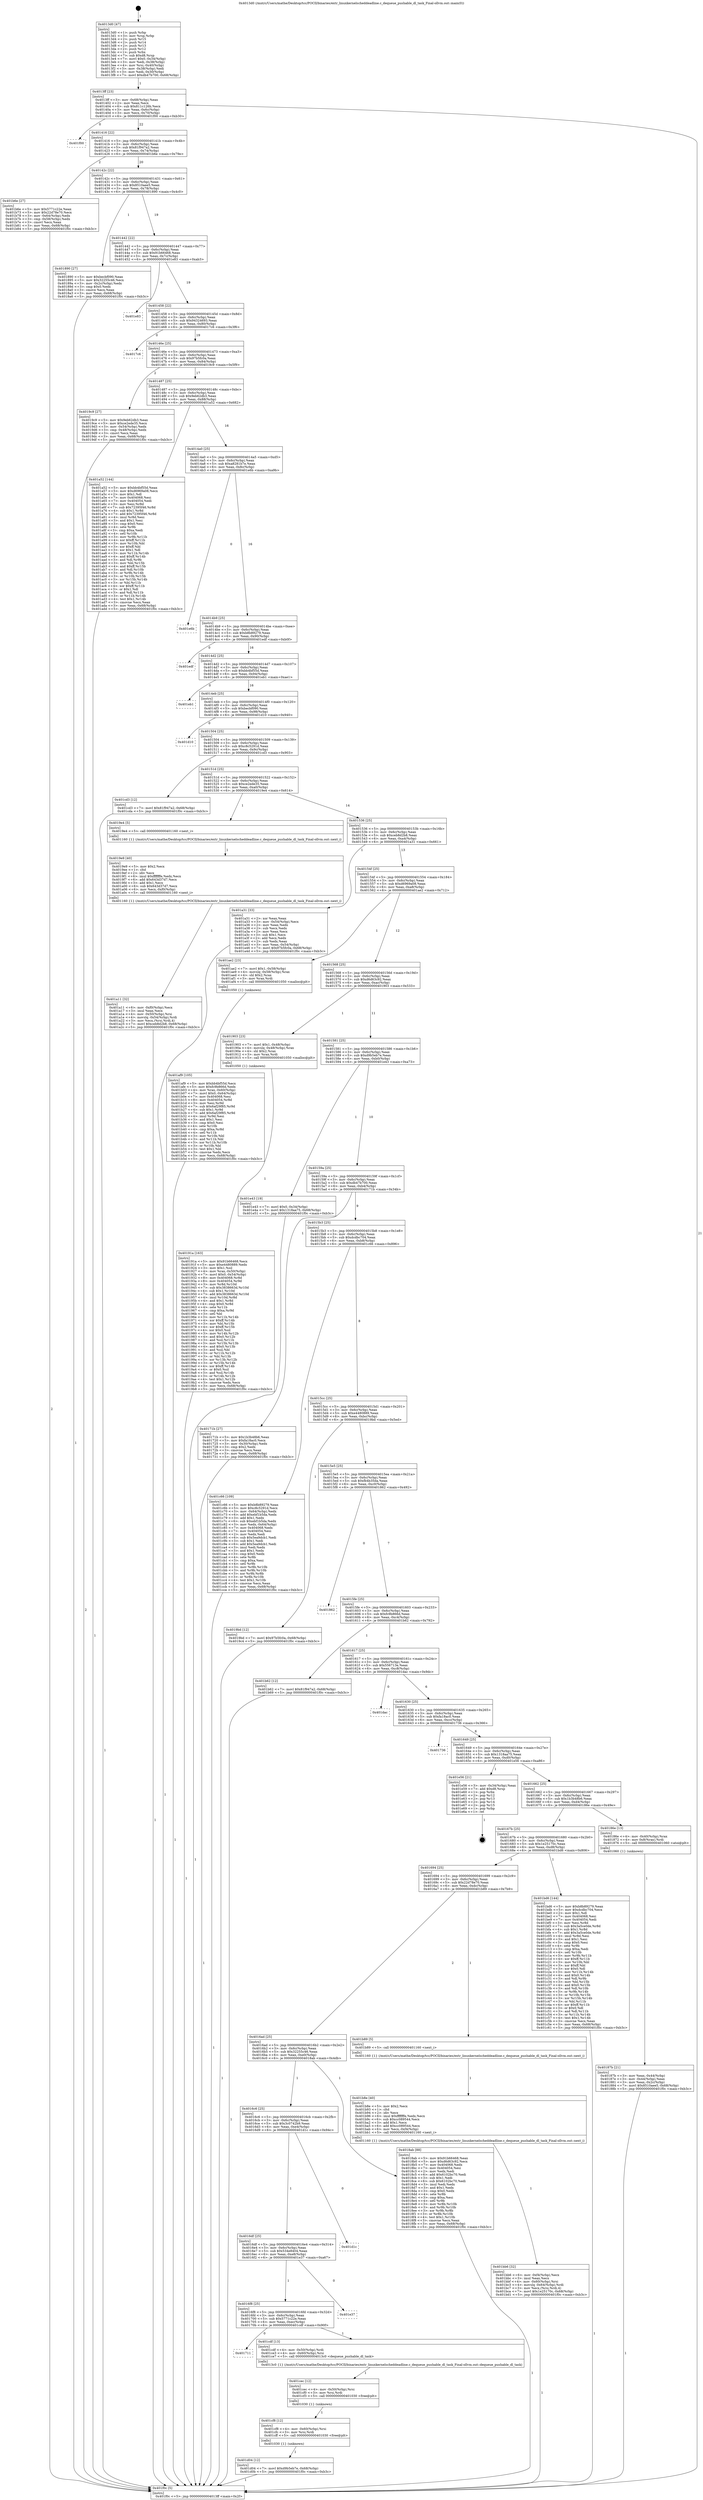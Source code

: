digraph "0x4013d0" {
  label = "0x4013d0 (/mnt/c/Users/mathe/Desktop/tcc/POCII/binaries/extr_linuxkernelscheddeadline.c_dequeue_pushable_dl_task_Final-ollvm.out::main(0))"
  labelloc = "t"
  node[shape=record]

  Entry [label="",width=0.3,height=0.3,shape=circle,fillcolor=black,style=filled]
  "0x4013ff" [label="{
     0x4013ff [23]\l
     | [instrs]\l
     &nbsp;&nbsp;0x4013ff \<+3\>: mov -0x68(%rbp),%eax\l
     &nbsp;&nbsp;0x401402 \<+2\>: mov %eax,%ecx\l
     &nbsp;&nbsp;0x401404 \<+6\>: sub $0x811c126b,%ecx\l
     &nbsp;&nbsp;0x40140a \<+3\>: mov %eax,-0x6c(%rbp)\l
     &nbsp;&nbsp;0x40140d \<+3\>: mov %ecx,-0x70(%rbp)\l
     &nbsp;&nbsp;0x401410 \<+6\>: je 0000000000401f00 \<main+0xb30\>\l
  }"]
  "0x401f00" [label="{
     0x401f00\l
  }", style=dashed]
  "0x401416" [label="{
     0x401416 [22]\l
     | [instrs]\l
     &nbsp;&nbsp;0x401416 \<+5\>: jmp 000000000040141b \<main+0x4b\>\l
     &nbsp;&nbsp;0x40141b \<+3\>: mov -0x6c(%rbp),%eax\l
     &nbsp;&nbsp;0x40141e \<+5\>: sub $0x81f947a2,%eax\l
     &nbsp;&nbsp;0x401423 \<+3\>: mov %eax,-0x74(%rbp)\l
     &nbsp;&nbsp;0x401426 \<+6\>: je 0000000000401b6e \<main+0x79e\>\l
  }"]
  Exit [label="",width=0.3,height=0.3,shape=circle,fillcolor=black,style=filled,peripheries=2]
  "0x401b6e" [label="{
     0x401b6e [27]\l
     | [instrs]\l
     &nbsp;&nbsp;0x401b6e \<+5\>: mov $0x5771c22e,%eax\l
     &nbsp;&nbsp;0x401b73 \<+5\>: mov $0x22d78e70,%ecx\l
     &nbsp;&nbsp;0x401b78 \<+3\>: mov -0x64(%rbp),%edx\l
     &nbsp;&nbsp;0x401b7b \<+3\>: cmp -0x58(%rbp),%edx\l
     &nbsp;&nbsp;0x401b7e \<+3\>: cmovl %ecx,%eax\l
     &nbsp;&nbsp;0x401b81 \<+3\>: mov %eax,-0x68(%rbp)\l
     &nbsp;&nbsp;0x401b84 \<+5\>: jmp 0000000000401f0c \<main+0xb3c\>\l
  }"]
  "0x40142c" [label="{
     0x40142c [22]\l
     | [instrs]\l
     &nbsp;&nbsp;0x40142c \<+5\>: jmp 0000000000401431 \<main+0x61\>\l
     &nbsp;&nbsp;0x401431 \<+3\>: mov -0x6c(%rbp),%eax\l
     &nbsp;&nbsp;0x401434 \<+5\>: sub $0x8510aee5,%eax\l
     &nbsp;&nbsp;0x401439 \<+3\>: mov %eax,-0x78(%rbp)\l
     &nbsp;&nbsp;0x40143c \<+6\>: je 0000000000401890 \<main+0x4c0\>\l
  }"]
  "0x401d04" [label="{
     0x401d04 [12]\l
     | [instrs]\l
     &nbsp;&nbsp;0x401d04 \<+7\>: movl $0xd9b5eb7e,-0x68(%rbp)\l
     &nbsp;&nbsp;0x401d0b \<+5\>: jmp 0000000000401f0c \<main+0xb3c\>\l
  }"]
  "0x401890" [label="{
     0x401890 [27]\l
     | [instrs]\l
     &nbsp;&nbsp;0x401890 \<+5\>: mov $0xbecbf090,%eax\l
     &nbsp;&nbsp;0x401895 \<+5\>: mov $0x32255c46,%ecx\l
     &nbsp;&nbsp;0x40189a \<+3\>: mov -0x2c(%rbp),%edx\l
     &nbsp;&nbsp;0x40189d \<+3\>: cmp $0x0,%edx\l
     &nbsp;&nbsp;0x4018a0 \<+3\>: cmove %ecx,%eax\l
     &nbsp;&nbsp;0x4018a3 \<+3\>: mov %eax,-0x68(%rbp)\l
     &nbsp;&nbsp;0x4018a6 \<+5\>: jmp 0000000000401f0c \<main+0xb3c\>\l
  }"]
  "0x401442" [label="{
     0x401442 [22]\l
     | [instrs]\l
     &nbsp;&nbsp;0x401442 \<+5\>: jmp 0000000000401447 \<main+0x77\>\l
     &nbsp;&nbsp;0x401447 \<+3\>: mov -0x6c(%rbp),%eax\l
     &nbsp;&nbsp;0x40144a \<+5\>: sub $0x91b66468,%eax\l
     &nbsp;&nbsp;0x40144f \<+3\>: mov %eax,-0x7c(%rbp)\l
     &nbsp;&nbsp;0x401452 \<+6\>: je 0000000000401e83 \<main+0xab3\>\l
  }"]
  "0x401cf8" [label="{
     0x401cf8 [12]\l
     | [instrs]\l
     &nbsp;&nbsp;0x401cf8 \<+4\>: mov -0x60(%rbp),%rsi\l
     &nbsp;&nbsp;0x401cfc \<+3\>: mov %rsi,%rdi\l
     &nbsp;&nbsp;0x401cff \<+5\>: call 0000000000401030 \<free@plt\>\l
     | [calls]\l
     &nbsp;&nbsp;0x401030 \{1\} (unknown)\l
  }"]
  "0x401e83" [label="{
     0x401e83\l
  }", style=dashed]
  "0x401458" [label="{
     0x401458 [22]\l
     | [instrs]\l
     &nbsp;&nbsp;0x401458 \<+5\>: jmp 000000000040145d \<main+0x8d\>\l
     &nbsp;&nbsp;0x40145d \<+3\>: mov -0x6c(%rbp),%eax\l
     &nbsp;&nbsp;0x401460 \<+5\>: sub $0x94324693,%eax\l
     &nbsp;&nbsp;0x401465 \<+3\>: mov %eax,-0x80(%rbp)\l
     &nbsp;&nbsp;0x401468 \<+6\>: je 00000000004017c6 \<main+0x3f6\>\l
  }"]
  "0x401cec" [label="{
     0x401cec [12]\l
     | [instrs]\l
     &nbsp;&nbsp;0x401cec \<+4\>: mov -0x50(%rbp),%rsi\l
     &nbsp;&nbsp;0x401cf0 \<+3\>: mov %rsi,%rdi\l
     &nbsp;&nbsp;0x401cf3 \<+5\>: call 0000000000401030 \<free@plt\>\l
     | [calls]\l
     &nbsp;&nbsp;0x401030 \{1\} (unknown)\l
  }"]
  "0x4017c6" [label="{
     0x4017c6\l
  }", style=dashed]
  "0x40146e" [label="{
     0x40146e [25]\l
     | [instrs]\l
     &nbsp;&nbsp;0x40146e \<+5\>: jmp 0000000000401473 \<main+0xa3\>\l
     &nbsp;&nbsp;0x401473 \<+3\>: mov -0x6c(%rbp),%eax\l
     &nbsp;&nbsp;0x401476 \<+5\>: sub $0x97b5fc0a,%eax\l
     &nbsp;&nbsp;0x40147b \<+6\>: mov %eax,-0x84(%rbp)\l
     &nbsp;&nbsp;0x401481 \<+6\>: je 00000000004019c9 \<main+0x5f9\>\l
  }"]
  "0x401711" [label="{
     0x401711\l
  }", style=dashed]
  "0x4019c9" [label="{
     0x4019c9 [27]\l
     | [instrs]\l
     &nbsp;&nbsp;0x4019c9 \<+5\>: mov $0x9eb62db3,%eax\l
     &nbsp;&nbsp;0x4019ce \<+5\>: mov $0xce2ede35,%ecx\l
     &nbsp;&nbsp;0x4019d3 \<+3\>: mov -0x54(%rbp),%edx\l
     &nbsp;&nbsp;0x4019d6 \<+3\>: cmp -0x48(%rbp),%edx\l
     &nbsp;&nbsp;0x4019d9 \<+3\>: cmovl %ecx,%eax\l
     &nbsp;&nbsp;0x4019dc \<+3\>: mov %eax,-0x68(%rbp)\l
     &nbsp;&nbsp;0x4019df \<+5\>: jmp 0000000000401f0c \<main+0xb3c\>\l
  }"]
  "0x401487" [label="{
     0x401487 [25]\l
     | [instrs]\l
     &nbsp;&nbsp;0x401487 \<+5\>: jmp 000000000040148c \<main+0xbc\>\l
     &nbsp;&nbsp;0x40148c \<+3\>: mov -0x6c(%rbp),%eax\l
     &nbsp;&nbsp;0x40148f \<+5\>: sub $0x9eb62db3,%eax\l
     &nbsp;&nbsp;0x401494 \<+6\>: mov %eax,-0x88(%rbp)\l
     &nbsp;&nbsp;0x40149a \<+6\>: je 0000000000401a52 \<main+0x682\>\l
  }"]
  "0x401cdf" [label="{
     0x401cdf [13]\l
     | [instrs]\l
     &nbsp;&nbsp;0x401cdf \<+4\>: mov -0x50(%rbp),%rdi\l
     &nbsp;&nbsp;0x401ce3 \<+4\>: mov -0x60(%rbp),%rsi\l
     &nbsp;&nbsp;0x401ce7 \<+5\>: call 00000000004013c0 \<dequeue_pushable_dl_task\>\l
     | [calls]\l
     &nbsp;&nbsp;0x4013c0 \{1\} (/mnt/c/Users/mathe/Desktop/tcc/POCII/binaries/extr_linuxkernelscheddeadline.c_dequeue_pushable_dl_task_Final-ollvm.out::dequeue_pushable_dl_task)\l
  }"]
  "0x401a52" [label="{
     0x401a52 [144]\l
     | [instrs]\l
     &nbsp;&nbsp;0x401a52 \<+5\>: mov $0xbb4bf55d,%eax\l
     &nbsp;&nbsp;0x401a57 \<+5\>: mov $0xd6969a08,%ecx\l
     &nbsp;&nbsp;0x401a5c \<+2\>: mov $0x1,%dl\l
     &nbsp;&nbsp;0x401a5e \<+7\>: mov 0x404068,%esi\l
     &nbsp;&nbsp;0x401a65 \<+7\>: mov 0x404054,%edi\l
     &nbsp;&nbsp;0x401a6c \<+3\>: mov %esi,%r8d\l
     &nbsp;&nbsp;0x401a6f \<+7\>: sub $0x72395f46,%r8d\l
     &nbsp;&nbsp;0x401a76 \<+4\>: sub $0x1,%r8d\l
     &nbsp;&nbsp;0x401a7a \<+7\>: add $0x72395f46,%r8d\l
     &nbsp;&nbsp;0x401a81 \<+4\>: imul %r8d,%esi\l
     &nbsp;&nbsp;0x401a85 \<+3\>: and $0x1,%esi\l
     &nbsp;&nbsp;0x401a88 \<+3\>: cmp $0x0,%esi\l
     &nbsp;&nbsp;0x401a8b \<+4\>: sete %r9b\l
     &nbsp;&nbsp;0x401a8f \<+3\>: cmp $0xa,%edi\l
     &nbsp;&nbsp;0x401a92 \<+4\>: setl %r10b\l
     &nbsp;&nbsp;0x401a96 \<+3\>: mov %r9b,%r11b\l
     &nbsp;&nbsp;0x401a99 \<+4\>: xor $0xff,%r11b\l
     &nbsp;&nbsp;0x401a9d \<+3\>: mov %r10b,%bl\l
     &nbsp;&nbsp;0x401aa0 \<+3\>: xor $0xff,%bl\l
     &nbsp;&nbsp;0x401aa3 \<+3\>: xor $0x1,%dl\l
     &nbsp;&nbsp;0x401aa6 \<+3\>: mov %r11b,%r14b\l
     &nbsp;&nbsp;0x401aa9 \<+4\>: and $0xff,%r14b\l
     &nbsp;&nbsp;0x401aad \<+3\>: and %dl,%r9b\l
     &nbsp;&nbsp;0x401ab0 \<+3\>: mov %bl,%r15b\l
     &nbsp;&nbsp;0x401ab3 \<+4\>: and $0xff,%r15b\l
     &nbsp;&nbsp;0x401ab7 \<+3\>: and %dl,%r10b\l
     &nbsp;&nbsp;0x401aba \<+3\>: or %r9b,%r14b\l
     &nbsp;&nbsp;0x401abd \<+3\>: or %r10b,%r15b\l
     &nbsp;&nbsp;0x401ac0 \<+3\>: xor %r15b,%r14b\l
     &nbsp;&nbsp;0x401ac3 \<+3\>: or %bl,%r11b\l
     &nbsp;&nbsp;0x401ac6 \<+4\>: xor $0xff,%r11b\l
     &nbsp;&nbsp;0x401aca \<+3\>: or $0x1,%dl\l
     &nbsp;&nbsp;0x401acd \<+3\>: and %dl,%r11b\l
     &nbsp;&nbsp;0x401ad0 \<+3\>: or %r11b,%r14b\l
     &nbsp;&nbsp;0x401ad3 \<+4\>: test $0x1,%r14b\l
     &nbsp;&nbsp;0x401ad7 \<+3\>: cmovne %ecx,%eax\l
     &nbsp;&nbsp;0x401ada \<+3\>: mov %eax,-0x68(%rbp)\l
     &nbsp;&nbsp;0x401add \<+5\>: jmp 0000000000401f0c \<main+0xb3c\>\l
  }"]
  "0x4014a0" [label="{
     0x4014a0 [25]\l
     | [instrs]\l
     &nbsp;&nbsp;0x4014a0 \<+5\>: jmp 00000000004014a5 \<main+0xd5\>\l
     &nbsp;&nbsp;0x4014a5 \<+3\>: mov -0x6c(%rbp),%eax\l
     &nbsp;&nbsp;0x4014a8 \<+5\>: sub $0xa8281b7e,%eax\l
     &nbsp;&nbsp;0x4014ad \<+6\>: mov %eax,-0x8c(%rbp)\l
     &nbsp;&nbsp;0x4014b3 \<+6\>: je 0000000000401e6b \<main+0xa9b\>\l
  }"]
  "0x4016f8" [label="{
     0x4016f8 [25]\l
     | [instrs]\l
     &nbsp;&nbsp;0x4016f8 \<+5\>: jmp 00000000004016fd \<main+0x32d\>\l
     &nbsp;&nbsp;0x4016fd \<+3\>: mov -0x6c(%rbp),%eax\l
     &nbsp;&nbsp;0x401700 \<+5\>: sub $0x5771c22e,%eax\l
     &nbsp;&nbsp;0x401705 \<+6\>: mov %eax,-0xec(%rbp)\l
     &nbsp;&nbsp;0x40170b \<+6\>: je 0000000000401cdf \<main+0x90f\>\l
  }"]
  "0x401e6b" [label="{
     0x401e6b\l
  }", style=dashed]
  "0x4014b9" [label="{
     0x4014b9 [25]\l
     | [instrs]\l
     &nbsp;&nbsp;0x4014b9 \<+5\>: jmp 00000000004014be \<main+0xee\>\l
     &nbsp;&nbsp;0x4014be \<+3\>: mov -0x6c(%rbp),%eax\l
     &nbsp;&nbsp;0x4014c1 \<+5\>: sub $0xb8b89279,%eax\l
     &nbsp;&nbsp;0x4014c6 \<+6\>: mov %eax,-0x90(%rbp)\l
     &nbsp;&nbsp;0x4014cc \<+6\>: je 0000000000401edf \<main+0xb0f\>\l
  }"]
  "0x401e37" [label="{
     0x401e37\l
  }", style=dashed]
  "0x401edf" [label="{
     0x401edf\l
  }", style=dashed]
  "0x4014d2" [label="{
     0x4014d2 [25]\l
     | [instrs]\l
     &nbsp;&nbsp;0x4014d2 \<+5\>: jmp 00000000004014d7 \<main+0x107\>\l
     &nbsp;&nbsp;0x4014d7 \<+3\>: mov -0x6c(%rbp),%eax\l
     &nbsp;&nbsp;0x4014da \<+5\>: sub $0xbb4bf55d,%eax\l
     &nbsp;&nbsp;0x4014df \<+6\>: mov %eax,-0x94(%rbp)\l
     &nbsp;&nbsp;0x4014e5 \<+6\>: je 0000000000401eb1 \<main+0xae1\>\l
  }"]
  "0x4016df" [label="{
     0x4016df [25]\l
     | [instrs]\l
     &nbsp;&nbsp;0x4016df \<+5\>: jmp 00000000004016e4 \<main+0x314\>\l
     &nbsp;&nbsp;0x4016e4 \<+3\>: mov -0x6c(%rbp),%eax\l
     &nbsp;&nbsp;0x4016e7 \<+5\>: sub $0x534e8404,%eax\l
     &nbsp;&nbsp;0x4016ec \<+6\>: mov %eax,-0xe8(%rbp)\l
     &nbsp;&nbsp;0x4016f2 \<+6\>: je 0000000000401e37 \<main+0xa67\>\l
  }"]
  "0x401eb1" [label="{
     0x401eb1\l
  }", style=dashed]
  "0x4014eb" [label="{
     0x4014eb [25]\l
     | [instrs]\l
     &nbsp;&nbsp;0x4014eb \<+5\>: jmp 00000000004014f0 \<main+0x120\>\l
     &nbsp;&nbsp;0x4014f0 \<+3\>: mov -0x6c(%rbp),%eax\l
     &nbsp;&nbsp;0x4014f3 \<+5\>: sub $0xbecbf090,%eax\l
     &nbsp;&nbsp;0x4014f8 \<+6\>: mov %eax,-0x98(%rbp)\l
     &nbsp;&nbsp;0x4014fe \<+6\>: je 0000000000401d10 \<main+0x940\>\l
  }"]
  "0x401d1c" [label="{
     0x401d1c\l
  }", style=dashed]
  "0x401d10" [label="{
     0x401d10\l
  }", style=dashed]
  "0x401504" [label="{
     0x401504 [25]\l
     | [instrs]\l
     &nbsp;&nbsp;0x401504 \<+5\>: jmp 0000000000401509 \<main+0x139\>\l
     &nbsp;&nbsp;0x401509 \<+3\>: mov -0x6c(%rbp),%eax\l
     &nbsp;&nbsp;0x40150c \<+5\>: sub $0xc8c5291d,%eax\l
     &nbsp;&nbsp;0x401511 \<+6\>: mov %eax,-0x9c(%rbp)\l
     &nbsp;&nbsp;0x401517 \<+6\>: je 0000000000401cd3 \<main+0x903\>\l
  }"]
  "0x401bb6" [label="{
     0x401bb6 [32]\l
     | [instrs]\l
     &nbsp;&nbsp;0x401bb6 \<+6\>: mov -0xf4(%rbp),%ecx\l
     &nbsp;&nbsp;0x401bbc \<+3\>: imul %eax,%ecx\l
     &nbsp;&nbsp;0x401bbf \<+4\>: mov -0x60(%rbp),%rsi\l
     &nbsp;&nbsp;0x401bc3 \<+4\>: movslq -0x64(%rbp),%rdi\l
     &nbsp;&nbsp;0x401bc7 \<+3\>: mov %ecx,(%rsi,%rdi,4)\l
     &nbsp;&nbsp;0x401bca \<+7\>: movl $0x1e25170c,-0x68(%rbp)\l
     &nbsp;&nbsp;0x401bd1 \<+5\>: jmp 0000000000401f0c \<main+0xb3c\>\l
  }"]
  "0x401cd3" [label="{
     0x401cd3 [12]\l
     | [instrs]\l
     &nbsp;&nbsp;0x401cd3 \<+7\>: movl $0x81f947a2,-0x68(%rbp)\l
     &nbsp;&nbsp;0x401cda \<+5\>: jmp 0000000000401f0c \<main+0xb3c\>\l
  }"]
  "0x40151d" [label="{
     0x40151d [25]\l
     | [instrs]\l
     &nbsp;&nbsp;0x40151d \<+5\>: jmp 0000000000401522 \<main+0x152\>\l
     &nbsp;&nbsp;0x401522 \<+3\>: mov -0x6c(%rbp),%eax\l
     &nbsp;&nbsp;0x401525 \<+5\>: sub $0xce2ede35,%eax\l
     &nbsp;&nbsp;0x40152a \<+6\>: mov %eax,-0xa0(%rbp)\l
     &nbsp;&nbsp;0x401530 \<+6\>: je 00000000004019e4 \<main+0x614\>\l
  }"]
  "0x401b8e" [label="{
     0x401b8e [40]\l
     | [instrs]\l
     &nbsp;&nbsp;0x401b8e \<+5\>: mov $0x2,%ecx\l
     &nbsp;&nbsp;0x401b93 \<+1\>: cltd\l
     &nbsp;&nbsp;0x401b94 \<+2\>: idiv %ecx\l
     &nbsp;&nbsp;0x401b96 \<+6\>: imul $0xfffffffe,%edx,%ecx\l
     &nbsp;&nbsp;0x401b9c \<+6\>: sub $0xcc089544,%ecx\l
     &nbsp;&nbsp;0x401ba2 \<+3\>: add $0x1,%ecx\l
     &nbsp;&nbsp;0x401ba5 \<+6\>: add $0xcc089544,%ecx\l
     &nbsp;&nbsp;0x401bab \<+6\>: mov %ecx,-0xf4(%rbp)\l
     &nbsp;&nbsp;0x401bb1 \<+5\>: call 0000000000401160 \<next_i\>\l
     | [calls]\l
     &nbsp;&nbsp;0x401160 \{1\} (/mnt/c/Users/mathe/Desktop/tcc/POCII/binaries/extr_linuxkernelscheddeadline.c_dequeue_pushable_dl_task_Final-ollvm.out::next_i)\l
  }"]
  "0x4019e4" [label="{
     0x4019e4 [5]\l
     | [instrs]\l
     &nbsp;&nbsp;0x4019e4 \<+5\>: call 0000000000401160 \<next_i\>\l
     | [calls]\l
     &nbsp;&nbsp;0x401160 \{1\} (/mnt/c/Users/mathe/Desktop/tcc/POCII/binaries/extr_linuxkernelscheddeadline.c_dequeue_pushable_dl_task_Final-ollvm.out::next_i)\l
  }"]
  "0x401536" [label="{
     0x401536 [25]\l
     | [instrs]\l
     &nbsp;&nbsp;0x401536 \<+5\>: jmp 000000000040153b \<main+0x16b\>\l
     &nbsp;&nbsp;0x40153b \<+3\>: mov -0x6c(%rbp),%eax\l
     &nbsp;&nbsp;0x40153e \<+5\>: sub $0xceb8d2b8,%eax\l
     &nbsp;&nbsp;0x401543 \<+6\>: mov %eax,-0xa4(%rbp)\l
     &nbsp;&nbsp;0x401549 \<+6\>: je 0000000000401a31 \<main+0x661\>\l
  }"]
  "0x401af9" [label="{
     0x401af9 [105]\l
     | [instrs]\l
     &nbsp;&nbsp;0x401af9 \<+5\>: mov $0xbb4bf55d,%ecx\l
     &nbsp;&nbsp;0x401afe \<+5\>: mov $0xfc9b866d,%edx\l
     &nbsp;&nbsp;0x401b03 \<+4\>: mov %rax,-0x60(%rbp)\l
     &nbsp;&nbsp;0x401b07 \<+7\>: movl $0x0,-0x64(%rbp)\l
     &nbsp;&nbsp;0x401b0e \<+7\>: mov 0x404068,%esi\l
     &nbsp;&nbsp;0x401b15 \<+8\>: mov 0x404054,%r8d\l
     &nbsp;&nbsp;0x401b1d \<+3\>: mov %esi,%r9d\l
     &nbsp;&nbsp;0x401b20 \<+7\>: sub $0x6af29f85,%r9d\l
     &nbsp;&nbsp;0x401b27 \<+4\>: sub $0x1,%r9d\l
     &nbsp;&nbsp;0x401b2b \<+7\>: add $0x6af29f85,%r9d\l
     &nbsp;&nbsp;0x401b32 \<+4\>: imul %r9d,%esi\l
     &nbsp;&nbsp;0x401b36 \<+3\>: and $0x1,%esi\l
     &nbsp;&nbsp;0x401b39 \<+3\>: cmp $0x0,%esi\l
     &nbsp;&nbsp;0x401b3c \<+4\>: sete %r10b\l
     &nbsp;&nbsp;0x401b40 \<+4\>: cmp $0xa,%r8d\l
     &nbsp;&nbsp;0x401b44 \<+4\>: setl %r11b\l
     &nbsp;&nbsp;0x401b48 \<+3\>: mov %r10b,%bl\l
     &nbsp;&nbsp;0x401b4b \<+3\>: and %r11b,%bl\l
     &nbsp;&nbsp;0x401b4e \<+3\>: xor %r11b,%r10b\l
     &nbsp;&nbsp;0x401b51 \<+3\>: or %r10b,%bl\l
     &nbsp;&nbsp;0x401b54 \<+3\>: test $0x1,%bl\l
     &nbsp;&nbsp;0x401b57 \<+3\>: cmovne %edx,%ecx\l
     &nbsp;&nbsp;0x401b5a \<+3\>: mov %ecx,-0x68(%rbp)\l
     &nbsp;&nbsp;0x401b5d \<+5\>: jmp 0000000000401f0c \<main+0xb3c\>\l
  }"]
  "0x401a31" [label="{
     0x401a31 [33]\l
     | [instrs]\l
     &nbsp;&nbsp;0x401a31 \<+2\>: xor %eax,%eax\l
     &nbsp;&nbsp;0x401a33 \<+3\>: mov -0x54(%rbp),%ecx\l
     &nbsp;&nbsp;0x401a36 \<+2\>: mov %eax,%edx\l
     &nbsp;&nbsp;0x401a38 \<+2\>: sub %ecx,%edx\l
     &nbsp;&nbsp;0x401a3a \<+2\>: mov %eax,%ecx\l
     &nbsp;&nbsp;0x401a3c \<+3\>: sub $0x1,%ecx\l
     &nbsp;&nbsp;0x401a3f \<+2\>: add %ecx,%edx\l
     &nbsp;&nbsp;0x401a41 \<+2\>: sub %edx,%eax\l
     &nbsp;&nbsp;0x401a43 \<+3\>: mov %eax,-0x54(%rbp)\l
     &nbsp;&nbsp;0x401a46 \<+7\>: movl $0x97b5fc0a,-0x68(%rbp)\l
     &nbsp;&nbsp;0x401a4d \<+5\>: jmp 0000000000401f0c \<main+0xb3c\>\l
  }"]
  "0x40154f" [label="{
     0x40154f [25]\l
     | [instrs]\l
     &nbsp;&nbsp;0x40154f \<+5\>: jmp 0000000000401554 \<main+0x184\>\l
     &nbsp;&nbsp;0x401554 \<+3\>: mov -0x6c(%rbp),%eax\l
     &nbsp;&nbsp;0x401557 \<+5\>: sub $0xd6969a08,%eax\l
     &nbsp;&nbsp;0x40155c \<+6\>: mov %eax,-0xa8(%rbp)\l
     &nbsp;&nbsp;0x401562 \<+6\>: je 0000000000401ae2 \<main+0x712\>\l
  }"]
  "0x401a11" [label="{
     0x401a11 [32]\l
     | [instrs]\l
     &nbsp;&nbsp;0x401a11 \<+6\>: mov -0xf0(%rbp),%ecx\l
     &nbsp;&nbsp;0x401a17 \<+3\>: imul %eax,%ecx\l
     &nbsp;&nbsp;0x401a1a \<+4\>: mov -0x50(%rbp),%rsi\l
     &nbsp;&nbsp;0x401a1e \<+4\>: movslq -0x54(%rbp),%rdi\l
     &nbsp;&nbsp;0x401a22 \<+3\>: mov %ecx,(%rsi,%rdi,4)\l
     &nbsp;&nbsp;0x401a25 \<+7\>: movl $0xceb8d2b8,-0x68(%rbp)\l
     &nbsp;&nbsp;0x401a2c \<+5\>: jmp 0000000000401f0c \<main+0xb3c\>\l
  }"]
  "0x401ae2" [label="{
     0x401ae2 [23]\l
     | [instrs]\l
     &nbsp;&nbsp;0x401ae2 \<+7\>: movl $0x1,-0x58(%rbp)\l
     &nbsp;&nbsp;0x401ae9 \<+4\>: movslq -0x58(%rbp),%rax\l
     &nbsp;&nbsp;0x401aed \<+4\>: shl $0x2,%rax\l
     &nbsp;&nbsp;0x401af1 \<+3\>: mov %rax,%rdi\l
     &nbsp;&nbsp;0x401af4 \<+5\>: call 0000000000401050 \<malloc@plt\>\l
     | [calls]\l
     &nbsp;&nbsp;0x401050 \{1\} (unknown)\l
  }"]
  "0x401568" [label="{
     0x401568 [25]\l
     | [instrs]\l
     &nbsp;&nbsp;0x401568 \<+5\>: jmp 000000000040156d \<main+0x19d\>\l
     &nbsp;&nbsp;0x40156d \<+3\>: mov -0x6c(%rbp),%eax\l
     &nbsp;&nbsp;0x401570 \<+5\>: sub $0xd6d63c92,%eax\l
     &nbsp;&nbsp;0x401575 \<+6\>: mov %eax,-0xac(%rbp)\l
     &nbsp;&nbsp;0x40157b \<+6\>: je 0000000000401903 \<main+0x533\>\l
  }"]
  "0x4019e9" [label="{
     0x4019e9 [40]\l
     | [instrs]\l
     &nbsp;&nbsp;0x4019e9 \<+5\>: mov $0x2,%ecx\l
     &nbsp;&nbsp;0x4019ee \<+1\>: cltd\l
     &nbsp;&nbsp;0x4019ef \<+2\>: idiv %ecx\l
     &nbsp;&nbsp;0x4019f1 \<+6\>: imul $0xfffffffe,%edx,%ecx\l
     &nbsp;&nbsp;0x4019f7 \<+6\>: add $0x643d37d7,%ecx\l
     &nbsp;&nbsp;0x4019fd \<+3\>: add $0x1,%ecx\l
     &nbsp;&nbsp;0x401a00 \<+6\>: sub $0x643d37d7,%ecx\l
     &nbsp;&nbsp;0x401a06 \<+6\>: mov %ecx,-0xf0(%rbp)\l
     &nbsp;&nbsp;0x401a0c \<+5\>: call 0000000000401160 \<next_i\>\l
     | [calls]\l
     &nbsp;&nbsp;0x401160 \{1\} (/mnt/c/Users/mathe/Desktop/tcc/POCII/binaries/extr_linuxkernelscheddeadline.c_dequeue_pushable_dl_task_Final-ollvm.out::next_i)\l
  }"]
  "0x401903" [label="{
     0x401903 [23]\l
     | [instrs]\l
     &nbsp;&nbsp;0x401903 \<+7\>: movl $0x1,-0x48(%rbp)\l
     &nbsp;&nbsp;0x40190a \<+4\>: movslq -0x48(%rbp),%rax\l
     &nbsp;&nbsp;0x40190e \<+4\>: shl $0x2,%rax\l
     &nbsp;&nbsp;0x401912 \<+3\>: mov %rax,%rdi\l
     &nbsp;&nbsp;0x401915 \<+5\>: call 0000000000401050 \<malloc@plt\>\l
     | [calls]\l
     &nbsp;&nbsp;0x401050 \{1\} (unknown)\l
  }"]
  "0x401581" [label="{
     0x401581 [25]\l
     | [instrs]\l
     &nbsp;&nbsp;0x401581 \<+5\>: jmp 0000000000401586 \<main+0x1b6\>\l
     &nbsp;&nbsp;0x401586 \<+3\>: mov -0x6c(%rbp),%eax\l
     &nbsp;&nbsp;0x401589 \<+5\>: sub $0xd9b5eb7e,%eax\l
     &nbsp;&nbsp;0x40158e \<+6\>: mov %eax,-0xb0(%rbp)\l
     &nbsp;&nbsp;0x401594 \<+6\>: je 0000000000401e43 \<main+0xa73\>\l
  }"]
  "0x40191a" [label="{
     0x40191a [163]\l
     | [instrs]\l
     &nbsp;&nbsp;0x40191a \<+5\>: mov $0x91b66468,%ecx\l
     &nbsp;&nbsp;0x40191f \<+5\>: mov $0xe4480889,%edx\l
     &nbsp;&nbsp;0x401924 \<+3\>: mov $0x1,%sil\l
     &nbsp;&nbsp;0x401927 \<+4\>: mov %rax,-0x50(%rbp)\l
     &nbsp;&nbsp;0x40192b \<+7\>: movl $0x0,-0x54(%rbp)\l
     &nbsp;&nbsp;0x401932 \<+8\>: mov 0x404068,%r8d\l
     &nbsp;&nbsp;0x40193a \<+8\>: mov 0x404054,%r9d\l
     &nbsp;&nbsp;0x401942 \<+3\>: mov %r8d,%r10d\l
     &nbsp;&nbsp;0x401945 \<+7\>: sub $0x3838663d,%r10d\l
     &nbsp;&nbsp;0x40194c \<+4\>: sub $0x1,%r10d\l
     &nbsp;&nbsp;0x401950 \<+7\>: add $0x3838663d,%r10d\l
     &nbsp;&nbsp;0x401957 \<+4\>: imul %r10d,%r8d\l
     &nbsp;&nbsp;0x40195b \<+4\>: and $0x1,%r8d\l
     &nbsp;&nbsp;0x40195f \<+4\>: cmp $0x0,%r8d\l
     &nbsp;&nbsp;0x401963 \<+4\>: sete %r11b\l
     &nbsp;&nbsp;0x401967 \<+4\>: cmp $0xa,%r9d\l
     &nbsp;&nbsp;0x40196b \<+3\>: setl %bl\l
     &nbsp;&nbsp;0x40196e \<+3\>: mov %r11b,%r14b\l
     &nbsp;&nbsp;0x401971 \<+4\>: xor $0xff,%r14b\l
     &nbsp;&nbsp;0x401975 \<+3\>: mov %bl,%r15b\l
     &nbsp;&nbsp;0x401978 \<+4\>: xor $0xff,%r15b\l
     &nbsp;&nbsp;0x40197c \<+4\>: xor $0x0,%sil\l
     &nbsp;&nbsp;0x401980 \<+3\>: mov %r14b,%r12b\l
     &nbsp;&nbsp;0x401983 \<+4\>: and $0x0,%r12b\l
     &nbsp;&nbsp;0x401987 \<+3\>: and %sil,%r11b\l
     &nbsp;&nbsp;0x40198a \<+3\>: mov %r15b,%r13b\l
     &nbsp;&nbsp;0x40198d \<+4\>: and $0x0,%r13b\l
     &nbsp;&nbsp;0x401991 \<+3\>: and %sil,%bl\l
     &nbsp;&nbsp;0x401994 \<+3\>: or %r11b,%r12b\l
     &nbsp;&nbsp;0x401997 \<+3\>: or %bl,%r13b\l
     &nbsp;&nbsp;0x40199a \<+3\>: xor %r13b,%r12b\l
     &nbsp;&nbsp;0x40199d \<+3\>: or %r15b,%r14b\l
     &nbsp;&nbsp;0x4019a0 \<+4\>: xor $0xff,%r14b\l
     &nbsp;&nbsp;0x4019a4 \<+4\>: or $0x0,%sil\l
     &nbsp;&nbsp;0x4019a8 \<+3\>: and %sil,%r14b\l
     &nbsp;&nbsp;0x4019ab \<+3\>: or %r14b,%r12b\l
     &nbsp;&nbsp;0x4019ae \<+4\>: test $0x1,%r12b\l
     &nbsp;&nbsp;0x4019b2 \<+3\>: cmovne %edx,%ecx\l
     &nbsp;&nbsp;0x4019b5 \<+3\>: mov %ecx,-0x68(%rbp)\l
     &nbsp;&nbsp;0x4019b8 \<+5\>: jmp 0000000000401f0c \<main+0xb3c\>\l
  }"]
  "0x401e43" [label="{
     0x401e43 [19]\l
     | [instrs]\l
     &nbsp;&nbsp;0x401e43 \<+7\>: movl $0x0,-0x34(%rbp)\l
     &nbsp;&nbsp;0x401e4a \<+7\>: movl $0x1318aa75,-0x68(%rbp)\l
     &nbsp;&nbsp;0x401e51 \<+5\>: jmp 0000000000401f0c \<main+0xb3c\>\l
  }"]
  "0x40159a" [label="{
     0x40159a [25]\l
     | [instrs]\l
     &nbsp;&nbsp;0x40159a \<+5\>: jmp 000000000040159f \<main+0x1cf\>\l
     &nbsp;&nbsp;0x40159f \<+3\>: mov -0x6c(%rbp),%eax\l
     &nbsp;&nbsp;0x4015a2 \<+5\>: sub $0xdb47b700,%eax\l
     &nbsp;&nbsp;0x4015a7 \<+6\>: mov %eax,-0xb4(%rbp)\l
     &nbsp;&nbsp;0x4015ad \<+6\>: je 000000000040171b \<main+0x34b\>\l
  }"]
  "0x4016c6" [label="{
     0x4016c6 [25]\l
     | [instrs]\l
     &nbsp;&nbsp;0x4016c6 \<+5\>: jmp 00000000004016cb \<main+0x2fb\>\l
     &nbsp;&nbsp;0x4016cb \<+3\>: mov -0x6c(%rbp),%eax\l
     &nbsp;&nbsp;0x4016ce \<+5\>: sub $0x3c0742b9,%eax\l
     &nbsp;&nbsp;0x4016d3 \<+6\>: mov %eax,-0xe4(%rbp)\l
     &nbsp;&nbsp;0x4016d9 \<+6\>: je 0000000000401d1c \<main+0x94c\>\l
  }"]
  "0x40171b" [label="{
     0x40171b [27]\l
     | [instrs]\l
     &nbsp;&nbsp;0x40171b \<+5\>: mov $0x1b3b48b6,%eax\l
     &nbsp;&nbsp;0x401720 \<+5\>: mov $0xfa18ac0,%ecx\l
     &nbsp;&nbsp;0x401725 \<+3\>: mov -0x30(%rbp),%edx\l
     &nbsp;&nbsp;0x401728 \<+3\>: cmp $0x2,%edx\l
     &nbsp;&nbsp;0x40172b \<+3\>: cmovne %ecx,%eax\l
     &nbsp;&nbsp;0x40172e \<+3\>: mov %eax,-0x68(%rbp)\l
     &nbsp;&nbsp;0x401731 \<+5\>: jmp 0000000000401f0c \<main+0xb3c\>\l
  }"]
  "0x4015b3" [label="{
     0x4015b3 [25]\l
     | [instrs]\l
     &nbsp;&nbsp;0x4015b3 \<+5\>: jmp 00000000004015b8 \<main+0x1e8\>\l
     &nbsp;&nbsp;0x4015b8 \<+3\>: mov -0x6c(%rbp),%eax\l
     &nbsp;&nbsp;0x4015bb \<+5\>: sub $0xdcdbc704,%eax\l
     &nbsp;&nbsp;0x4015c0 \<+6\>: mov %eax,-0xb8(%rbp)\l
     &nbsp;&nbsp;0x4015c6 \<+6\>: je 0000000000401c66 \<main+0x896\>\l
  }"]
  "0x401f0c" [label="{
     0x401f0c [5]\l
     | [instrs]\l
     &nbsp;&nbsp;0x401f0c \<+5\>: jmp 00000000004013ff \<main+0x2f\>\l
  }"]
  "0x4013d0" [label="{
     0x4013d0 [47]\l
     | [instrs]\l
     &nbsp;&nbsp;0x4013d0 \<+1\>: push %rbp\l
     &nbsp;&nbsp;0x4013d1 \<+3\>: mov %rsp,%rbp\l
     &nbsp;&nbsp;0x4013d4 \<+2\>: push %r15\l
     &nbsp;&nbsp;0x4013d6 \<+2\>: push %r14\l
     &nbsp;&nbsp;0x4013d8 \<+2\>: push %r13\l
     &nbsp;&nbsp;0x4013da \<+2\>: push %r12\l
     &nbsp;&nbsp;0x4013dc \<+1\>: push %rbx\l
     &nbsp;&nbsp;0x4013dd \<+7\>: sub $0xd8,%rsp\l
     &nbsp;&nbsp;0x4013e4 \<+7\>: movl $0x0,-0x34(%rbp)\l
     &nbsp;&nbsp;0x4013eb \<+3\>: mov %edi,-0x38(%rbp)\l
     &nbsp;&nbsp;0x4013ee \<+4\>: mov %rsi,-0x40(%rbp)\l
     &nbsp;&nbsp;0x4013f2 \<+3\>: mov -0x38(%rbp),%edi\l
     &nbsp;&nbsp;0x4013f5 \<+3\>: mov %edi,-0x30(%rbp)\l
     &nbsp;&nbsp;0x4013f8 \<+7\>: movl $0xdb47b700,-0x68(%rbp)\l
  }"]
  "0x4018ab" [label="{
     0x4018ab [88]\l
     | [instrs]\l
     &nbsp;&nbsp;0x4018ab \<+5\>: mov $0x91b66468,%eax\l
     &nbsp;&nbsp;0x4018b0 \<+5\>: mov $0xd6d63c92,%ecx\l
     &nbsp;&nbsp;0x4018b5 \<+7\>: mov 0x404068,%edx\l
     &nbsp;&nbsp;0x4018bc \<+7\>: mov 0x404054,%esi\l
     &nbsp;&nbsp;0x4018c3 \<+2\>: mov %edx,%edi\l
     &nbsp;&nbsp;0x4018c5 \<+6\>: add $0x6102bc70,%edi\l
     &nbsp;&nbsp;0x4018cb \<+3\>: sub $0x1,%edi\l
     &nbsp;&nbsp;0x4018ce \<+6\>: sub $0x6102bc70,%edi\l
     &nbsp;&nbsp;0x4018d4 \<+3\>: imul %edi,%edx\l
     &nbsp;&nbsp;0x4018d7 \<+3\>: and $0x1,%edx\l
     &nbsp;&nbsp;0x4018da \<+3\>: cmp $0x0,%edx\l
     &nbsp;&nbsp;0x4018dd \<+4\>: sete %r8b\l
     &nbsp;&nbsp;0x4018e1 \<+3\>: cmp $0xa,%esi\l
     &nbsp;&nbsp;0x4018e4 \<+4\>: setl %r9b\l
     &nbsp;&nbsp;0x4018e8 \<+3\>: mov %r8b,%r10b\l
     &nbsp;&nbsp;0x4018eb \<+3\>: and %r9b,%r10b\l
     &nbsp;&nbsp;0x4018ee \<+3\>: xor %r9b,%r8b\l
     &nbsp;&nbsp;0x4018f1 \<+3\>: or %r8b,%r10b\l
     &nbsp;&nbsp;0x4018f4 \<+4\>: test $0x1,%r10b\l
     &nbsp;&nbsp;0x4018f8 \<+3\>: cmovne %ecx,%eax\l
     &nbsp;&nbsp;0x4018fb \<+3\>: mov %eax,-0x68(%rbp)\l
     &nbsp;&nbsp;0x4018fe \<+5\>: jmp 0000000000401f0c \<main+0xb3c\>\l
  }"]
  "0x401c66" [label="{
     0x401c66 [109]\l
     | [instrs]\l
     &nbsp;&nbsp;0x401c66 \<+5\>: mov $0xb8b89279,%eax\l
     &nbsp;&nbsp;0x401c6b \<+5\>: mov $0xc8c5291d,%ecx\l
     &nbsp;&nbsp;0x401c70 \<+3\>: mov -0x64(%rbp),%edx\l
     &nbsp;&nbsp;0x401c73 \<+6\>: add $0xebf1b5da,%edx\l
     &nbsp;&nbsp;0x401c79 \<+3\>: add $0x1,%edx\l
     &nbsp;&nbsp;0x401c7c \<+6\>: sub $0xebf1b5da,%edx\l
     &nbsp;&nbsp;0x401c82 \<+3\>: mov %edx,-0x64(%rbp)\l
     &nbsp;&nbsp;0x401c85 \<+7\>: mov 0x404068,%edx\l
     &nbsp;&nbsp;0x401c8c \<+7\>: mov 0x404054,%esi\l
     &nbsp;&nbsp;0x401c93 \<+2\>: mov %edx,%edi\l
     &nbsp;&nbsp;0x401c95 \<+6\>: sub $0x5ea9dcb1,%edi\l
     &nbsp;&nbsp;0x401c9b \<+3\>: sub $0x1,%edi\l
     &nbsp;&nbsp;0x401c9e \<+6\>: add $0x5ea9dcb1,%edi\l
     &nbsp;&nbsp;0x401ca4 \<+3\>: imul %edi,%edx\l
     &nbsp;&nbsp;0x401ca7 \<+3\>: and $0x1,%edx\l
     &nbsp;&nbsp;0x401caa \<+3\>: cmp $0x0,%edx\l
     &nbsp;&nbsp;0x401cad \<+4\>: sete %r8b\l
     &nbsp;&nbsp;0x401cb1 \<+3\>: cmp $0xa,%esi\l
     &nbsp;&nbsp;0x401cb4 \<+4\>: setl %r9b\l
     &nbsp;&nbsp;0x401cb8 \<+3\>: mov %r8b,%r10b\l
     &nbsp;&nbsp;0x401cbb \<+3\>: and %r9b,%r10b\l
     &nbsp;&nbsp;0x401cbe \<+3\>: xor %r9b,%r8b\l
     &nbsp;&nbsp;0x401cc1 \<+3\>: or %r8b,%r10b\l
     &nbsp;&nbsp;0x401cc4 \<+4\>: test $0x1,%r10b\l
     &nbsp;&nbsp;0x401cc8 \<+3\>: cmovne %ecx,%eax\l
     &nbsp;&nbsp;0x401ccb \<+3\>: mov %eax,-0x68(%rbp)\l
     &nbsp;&nbsp;0x401cce \<+5\>: jmp 0000000000401f0c \<main+0xb3c\>\l
  }"]
  "0x4015cc" [label="{
     0x4015cc [25]\l
     | [instrs]\l
     &nbsp;&nbsp;0x4015cc \<+5\>: jmp 00000000004015d1 \<main+0x201\>\l
     &nbsp;&nbsp;0x4015d1 \<+3\>: mov -0x6c(%rbp),%eax\l
     &nbsp;&nbsp;0x4015d4 \<+5\>: sub $0xe4480889,%eax\l
     &nbsp;&nbsp;0x4015d9 \<+6\>: mov %eax,-0xbc(%rbp)\l
     &nbsp;&nbsp;0x4015df \<+6\>: je 00000000004019bd \<main+0x5ed\>\l
  }"]
  "0x4016ad" [label="{
     0x4016ad [25]\l
     | [instrs]\l
     &nbsp;&nbsp;0x4016ad \<+5\>: jmp 00000000004016b2 \<main+0x2e2\>\l
     &nbsp;&nbsp;0x4016b2 \<+3\>: mov -0x6c(%rbp),%eax\l
     &nbsp;&nbsp;0x4016b5 \<+5\>: sub $0x32255c46,%eax\l
     &nbsp;&nbsp;0x4016ba \<+6\>: mov %eax,-0xe0(%rbp)\l
     &nbsp;&nbsp;0x4016c0 \<+6\>: je 00000000004018ab \<main+0x4db\>\l
  }"]
  "0x4019bd" [label="{
     0x4019bd [12]\l
     | [instrs]\l
     &nbsp;&nbsp;0x4019bd \<+7\>: movl $0x97b5fc0a,-0x68(%rbp)\l
     &nbsp;&nbsp;0x4019c4 \<+5\>: jmp 0000000000401f0c \<main+0xb3c\>\l
  }"]
  "0x4015e5" [label="{
     0x4015e5 [25]\l
     | [instrs]\l
     &nbsp;&nbsp;0x4015e5 \<+5\>: jmp 00000000004015ea \<main+0x21a\>\l
     &nbsp;&nbsp;0x4015ea \<+3\>: mov -0x6c(%rbp),%eax\l
     &nbsp;&nbsp;0x4015ed \<+5\>: sub $0xfb4b35da,%eax\l
     &nbsp;&nbsp;0x4015f2 \<+6\>: mov %eax,-0xc0(%rbp)\l
     &nbsp;&nbsp;0x4015f8 \<+6\>: je 0000000000401862 \<main+0x492\>\l
  }"]
  "0x401b89" [label="{
     0x401b89 [5]\l
     | [instrs]\l
     &nbsp;&nbsp;0x401b89 \<+5\>: call 0000000000401160 \<next_i\>\l
     | [calls]\l
     &nbsp;&nbsp;0x401160 \{1\} (/mnt/c/Users/mathe/Desktop/tcc/POCII/binaries/extr_linuxkernelscheddeadline.c_dequeue_pushable_dl_task_Final-ollvm.out::next_i)\l
  }"]
  "0x401862" [label="{
     0x401862\l
  }", style=dashed]
  "0x4015fe" [label="{
     0x4015fe [25]\l
     | [instrs]\l
     &nbsp;&nbsp;0x4015fe \<+5\>: jmp 0000000000401603 \<main+0x233\>\l
     &nbsp;&nbsp;0x401603 \<+3\>: mov -0x6c(%rbp),%eax\l
     &nbsp;&nbsp;0x401606 \<+5\>: sub $0xfc9b866d,%eax\l
     &nbsp;&nbsp;0x40160b \<+6\>: mov %eax,-0xc4(%rbp)\l
     &nbsp;&nbsp;0x401611 \<+6\>: je 0000000000401b62 \<main+0x792\>\l
  }"]
  "0x401694" [label="{
     0x401694 [25]\l
     | [instrs]\l
     &nbsp;&nbsp;0x401694 \<+5\>: jmp 0000000000401699 \<main+0x2c9\>\l
     &nbsp;&nbsp;0x401699 \<+3\>: mov -0x6c(%rbp),%eax\l
     &nbsp;&nbsp;0x40169c \<+5\>: sub $0x22d78e70,%eax\l
     &nbsp;&nbsp;0x4016a1 \<+6\>: mov %eax,-0xdc(%rbp)\l
     &nbsp;&nbsp;0x4016a7 \<+6\>: je 0000000000401b89 \<main+0x7b9\>\l
  }"]
  "0x401b62" [label="{
     0x401b62 [12]\l
     | [instrs]\l
     &nbsp;&nbsp;0x401b62 \<+7\>: movl $0x81f947a2,-0x68(%rbp)\l
     &nbsp;&nbsp;0x401b69 \<+5\>: jmp 0000000000401f0c \<main+0xb3c\>\l
  }"]
  "0x401617" [label="{
     0x401617 [25]\l
     | [instrs]\l
     &nbsp;&nbsp;0x401617 \<+5\>: jmp 000000000040161c \<main+0x24c\>\l
     &nbsp;&nbsp;0x40161c \<+3\>: mov -0x6c(%rbp),%eax\l
     &nbsp;&nbsp;0x40161f \<+5\>: sub $0x556713e,%eax\l
     &nbsp;&nbsp;0x401624 \<+6\>: mov %eax,-0xc8(%rbp)\l
     &nbsp;&nbsp;0x40162a \<+6\>: je 0000000000401dac \<main+0x9dc\>\l
  }"]
  "0x401bd6" [label="{
     0x401bd6 [144]\l
     | [instrs]\l
     &nbsp;&nbsp;0x401bd6 \<+5\>: mov $0xb8b89279,%eax\l
     &nbsp;&nbsp;0x401bdb \<+5\>: mov $0xdcdbc704,%ecx\l
     &nbsp;&nbsp;0x401be0 \<+2\>: mov $0x1,%dl\l
     &nbsp;&nbsp;0x401be2 \<+7\>: mov 0x404068,%esi\l
     &nbsp;&nbsp;0x401be9 \<+7\>: mov 0x404054,%edi\l
     &nbsp;&nbsp;0x401bf0 \<+3\>: mov %esi,%r8d\l
     &nbsp;&nbsp;0x401bf3 \<+7\>: sub $0x3a5ce0de,%r8d\l
     &nbsp;&nbsp;0x401bfa \<+4\>: sub $0x1,%r8d\l
     &nbsp;&nbsp;0x401bfe \<+7\>: add $0x3a5ce0de,%r8d\l
     &nbsp;&nbsp;0x401c05 \<+4\>: imul %r8d,%esi\l
     &nbsp;&nbsp;0x401c09 \<+3\>: and $0x1,%esi\l
     &nbsp;&nbsp;0x401c0c \<+3\>: cmp $0x0,%esi\l
     &nbsp;&nbsp;0x401c0f \<+4\>: sete %r9b\l
     &nbsp;&nbsp;0x401c13 \<+3\>: cmp $0xa,%edi\l
     &nbsp;&nbsp;0x401c16 \<+4\>: setl %r10b\l
     &nbsp;&nbsp;0x401c1a \<+3\>: mov %r9b,%r11b\l
     &nbsp;&nbsp;0x401c1d \<+4\>: xor $0xff,%r11b\l
     &nbsp;&nbsp;0x401c21 \<+3\>: mov %r10b,%bl\l
     &nbsp;&nbsp;0x401c24 \<+3\>: xor $0xff,%bl\l
     &nbsp;&nbsp;0x401c27 \<+3\>: xor $0x0,%dl\l
     &nbsp;&nbsp;0x401c2a \<+3\>: mov %r11b,%r14b\l
     &nbsp;&nbsp;0x401c2d \<+4\>: and $0x0,%r14b\l
     &nbsp;&nbsp;0x401c31 \<+3\>: and %dl,%r9b\l
     &nbsp;&nbsp;0x401c34 \<+3\>: mov %bl,%r15b\l
     &nbsp;&nbsp;0x401c37 \<+4\>: and $0x0,%r15b\l
     &nbsp;&nbsp;0x401c3b \<+3\>: and %dl,%r10b\l
     &nbsp;&nbsp;0x401c3e \<+3\>: or %r9b,%r14b\l
     &nbsp;&nbsp;0x401c41 \<+3\>: or %r10b,%r15b\l
     &nbsp;&nbsp;0x401c44 \<+3\>: xor %r15b,%r14b\l
     &nbsp;&nbsp;0x401c47 \<+3\>: or %bl,%r11b\l
     &nbsp;&nbsp;0x401c4a \<+4\>: xor $0xff,%r11b\l
     &nbsp;&nbsp;0x401c4e \<+3\>: or $0x0,%dl\l
     &nbsp;&nbsp;0x401c51 \<+3\>: and %dl,%r11b\l
     &nbsp;&nbsp;0x401c54 \<+3\>: or %r11b,%r14b\l
     &nbsp;&nbsp;0x401c57 \<+4\>: test $0x1,%r14b\l
     &nbsp;&nbsp;0x401c5b \<+3\>: cmovne %ecx,%eax\l
     &nbsp;&nbsp;0x401c5e \<+3\>: mov %eax,-0x68(%rbp)\l
     &nbsp;&nbsp;0x401c61 \<+5\>: jmp 0000000000401f0c \<main+0xb3c\>\l
  }"]
  "0x401dac" [label="{
     0x401dac\l
  }", style=dashed]
  "0x401630" [label="{
     0x401630 [25]\l
     | [instrs]\l
     &nbsp;&nbsp;0x401630 \<+5\>: jmp 0000000000401635 \<main+0x265\>\l
     &nbsp;&nbsp;0x401635 \<+3\>: mov -0x6c(%rbp),%eax\l
     &nbsp;&nbsp;0x401638 \<+5\>: sub $0xfa18ac0,%eax\l
     &nbsp;&nbsp;0x40163d \<+6\>: mov %eax,-0xcc(%rbp)\l
     &nbsp;&nbsp;0x401643 \<+6\>: je 0000000000401736 \<main+0x366\>\l
  }"]
  "0x40187b" [label="{
     0x40187b [21]\l
     | [instrs]\l
     &nbsp;&nbsp;0x40187b \<+3\>: mov %eax,-0x44(%rbp)\l
     &nbsp;&nbsp;0x40187e \<+3\>: mov -0x44(%rbp),%eax\l
     &nbsp;&nbsp;0x401881 \<+3\>: mov %eax,-0x2c(%rbp)\l
     &nbsp;&nbsp;0x401884 \<+7\>: movl $0x8510aee5,-0x68(%rbp)\l
     &nbsp;&nbsp;0x40188b \<+5\>: jmp 0000000000401f0c \<main+0xb3c\>\l
  }"]
  "0x401736" [label="{
     0x401736\l
  }", style=dashed]
  "0x401649" [label="{
     0x401649 [25]\l
     | [instrs]\l
     &nbsp;&nbsp;0x401649 \<+5\>: jmp 000000000040164e \<main+0x27e\>\l
     &nbsp;&nbsp;0x40164e \<+3\>: mov -0x6c(%rbp),%eax\l
     &nbsp;&nbsp;0x401651 \<+5\>: sub $0x1318aa75,%eax\l
     &nbsp;&nbsp;0x401656 \<+6\>: mov %eax,-0xd0(%rbp)\l
     &nbsp;&nbsp;0x40165c \<+6\>: je 0000000000401e56 \<main+0xa86\>\l
  }"]
  "0x40167b" [label="{
     0x40167b [25]\l
     | [instrs]\l
     &nbsp;&nbsp;0x40167b \<+5\>: jmp 0000000000401680 \<main+0x2b0\>\l
     &nbsp;&nbsp;0x401680 \<+3\>: mov -0x6c(%rbp),%eax\l
     &nbsp;&nbsp;0x401683 \<+5\>: sub $0x1e25170c,%eax\l
     &nbsp;&nbsp;0x401688 \<+6\>: mov %eax,-0xd8(%rbp)\l
     &nbsp;&nbsp;0x40168e \<+6\>: je 0000000000401bd6 \<main+0x806\>\l
  }"]
  "0x401e56" [label="{
     0x401e56 [21]\l
     | [instrs]\l
     &nbsp;&nbsp;0x401e56 \<+3\>: mov -0x34(%rbp),%eax\l
     &nbsp;&nbsp;0x401e59 \<+7\>: add $0xd8,%rsp\l
     &nbsp;&nbsp;0x401e60 \<+1\>: pop %rbx\l
     &nbsp;&nbsp;0x401e61 \<+2\>: pop %r12\l
     &nbsp;&nbsp;0x401e63 \<+2\>: pop %r13\l
     &nbsp;&nbsp;0x401e65 \<+2\>: pop %r14\l
     &nbsp;&nbsp;0x401e67 \<+2\>: pop %r15\l
     &nbsp;&nbsp;0x401e69 \<+1\>: pop %rbp\l
     &nbsp;&nbsp;0x401e6a \<+1\>: ret\l
  }"]
  "0x401662" [label="{
     0x401662 [25]\l
     | [instrs]\l
     &nbsp;&nbsp;0x401662 \<+5\>: jmp 0000000000401667 \<main+0x297\>\l
     &nbsp;&nbsp;0x401667 \<+3\>: mov -0x6c(%rbp),%eax\l
     &nbsp;&nbsp;0x40166a \<+5\>: sub $0x1b3b48b6,%eax\l
     &nbsp;&nbsp;0x40166f \<+6\>: mov %eax,-0xd4(%rbp)\l
     &nbsp;&nbsp;0x401675 \<+6\>: je 000000000040186e \<main+0x49e\>\l
  }"]
  "0x40186e" [label="{
     0x40186e [13]\l
     | [instrs]\l
     &nbsp;&nbsp;0x40186e \<+4\>: mov -0x40(%rbp),%rax\l
     &nbsp;&nbsp;0x401872 \<+4\>: mov 0x8(%rax),%rdi\l
     &nbsp;&nbsp;0x401876 \<+5\>: call 0000000000401060 \<atoi@plt\>\l
     | [calls]\l
     &nbsp;&nbsp;0x401060 \{1\} (unknown)\l
  }"]
  Entry -> "0x4013d0" [label=" 1"]
  "0x4013ff" -> "0x401f00" [label=" 0"]
  "0x4013ff" -> "0x401416" [label=" 22"]
  "0x401e56" -> Exit [label=" 1"]
  "0x401416" -> "0x401b6e" [label=" 2"]
  "0x401416" -> "0x40142c" [label=" 20"]
  "0x401e43" -> "0x401f0c" [label=" 1"]
  "0x40142c" -> "0x401890" [label=" 1"]
  "0x40142c" -> "0x401442" [label=" 19"]
  "0x401d04" -> "0x401f0c" [label=" 1"]
  "0x401442" -> "0x401e83" [label=" 0"]
  "0x401442" -> "0x401458" [label=" 19"]
  "0x401cf8" -> "0x401d04" [label=" 1"]
  "0x401458" -> "0x4017c6" [label=" 0"]
  "0x401458" -> "0x40146e" [label=" 19"]
  "0x401cec" -> "0x401cf8" [label=" 1"]
  "0x40146e" -> "0x4019c9" [label=" 2"]
  "0x40146e" -> "0x401487" [label=" 17"]
  "0x401cdf" -> "0x401cec" [label=" 1"]
  "0x401487" -> "0x401a52" [label=" 1"]
  "0x401487" -> "0x4014a0" [label=" 16"]
  "0x4016f8" -> "0x401711" [label=" 0"]
  "0x4014a0" -> "0x401e6b" [label=" 0"]
  "0x4014a0" -> "0x4014b9" [label=" 16"]
  "0x4016f8" -> "0x401cdf" [label=" 1"]
  "0x4014b9" -> "0x401edf" [label=" 0"]
  "0x4014b9" -> "0x4014d2" [label=" 16"]
  "0x4016df" -> "0x4016f8" [label=" 1"]
  "0x4014d2" -> "0x401eb1" [label=" 0"]
  "0x4014d2" -> "0x4014eb" [label=" 16"]
  "0x4016df" -> "0x401e37" [label=" 0"]
  "0x4014eb" -> "0x401d10" [label=" 0"]
  "0x4014eb" -> "0x401504" [label=" 16"]
  "0x4016c6" -> "0x4016df" [label=" 1"]
  "0x401504" -> "0x401cd3" [label=" 1"]
  "0x401504" -> "0x40151d" [label=" 15"]
  "0x4016c6" -> "0x401d1c" [label=" 0"]
  "0x40151d" -> "0x4019e4" [label=" 1"]
  "0x40151d" -> "0x401536" [label=" 14"]
  "0x401cd3" -> "0x401f0c" [label=" 1"]
  "0x401536" -> "0x401a31" [label=" 1"]
  "0x401536" -> "0x40154f" [label=" 13"]
  "0x401c66" -> "0x401f0c" [label=" 1"]
  "0x40154f" -> "0x401ae2" [label=" 1"]
  "0x40154f" -> "0x401568" [label=" 12"]
  "0x401bd6" -> "0x401f0c" [label=" 1"]
  "0x401568" -> "0x401903" [label=" 1"]
  "0x401568" -> "0x401581" [label=" 11"]
  "0x401bb6" -> "0x401f0c" [label=" 1"]
  "0x401581" -> "0x401e43" [label=" 1"]
  "0x401581" -> "0x40159a" [label=" 10"]
  "0x401b8e" -> "0x401bb6" [label=" 1"]
  "0x40159a" -> "0x40171b" [label=" 1"]
  "0x40159a" -> "0x4015b3" [label=" 9"]
  "0x40171b" -> "0x401f0c" [label=" 1"]
  "0x4013d0" -> "0x4013ff" [label=" 1"]
  "0x401f0c" -> "0x4013ff" [label=" 21"]
  "0x401b89" -> "0x401b8e" [label=" 1"]
  "0x4015b3" -> "0x401c66" [label=" 1"]
  "0x4015b3" -> "0x4015cc" [label=" 8"]
  "0x401b6e" -> "0x401f0c" [label=" 2"]
  "0x4015cc" -> "0x4019bd" [label=" 1"]
  "0x4015cc" -> "0x4015e5" [label=" 7"]
  "0x401af9" -> "0x401f0c" [label=" 1"]
  "0x4015e5" -> "0x401862" [label=" 0"]
  "0x4015e5" -> "0x4015fe" [label=" 7"]
  "0x401ae2" -> "0x401af9" [label=" 1"]
  "0x4015fe" -> "0x401b62" [label=" 1"]
  "0x4015fe" -> "0x401617" [label=" 6"]
  "0x401a31" -> "0x401f0c" [label=" 1"]
  "0x401617" -> "0x401dac" [label=" 0"]
  "0x401617" -> "0x401630" [label=" 6"]
  "0x401a11" -> "0x401f0c" [label=" 1"]
  "0x401630" -> "0x401736" [label=" 0"]
  "0x401630" -> "0x401649" [label=" 6"]
  "0x4019e4" -> "0x4019e9" [label=" 1"]
  "0x401649" -> "0x401e56" [label=" 1"]
  "0x401649" -> "0x401662" [label=" 5"]
  "0x4019c9" -> "0x401f0c" [label=" 2"]
  "0x401662" -> "0x40186e" [label=" 1"]
  "0x401662" -> "0x40167b" [label=" 4"]
  "0x40186e" -> "0x40187b" [label=" 1"]
  "0x40187b" -> "0x401f0c" [label=" 1"]
  "0x401890" -> "0x401f0c" [label=" 1"]
  "0x4019e9" -> "0x401a11" [label=" 1"]
  "0x40167b" -> "0x401bd6" [label=" 1"]
  "0x40167b" -> "0x401694" [label=" 3"]
  "0x401a52" -> "0x401f0c" [label=" 1"]
  "0x401694" -> "0x401b89" [label=" 1"]
  "0x401694" -> "0x4016ad" [label=" 2"]
  "0x401b62" -> "0x401f0c" [label=" 1"]
  "0x4016ad" -> "0x4018ab" [label=" 1"]
  "0x4016ad" -> "0x4016c6" [label=" 1"]
  "0x4018ab" -> "0x401f0c" [label=" 1"]
  "0x401903" -> "0x40191a" [label=" 1"]
  "0x40191a" -> "0x401f0c" [label=" 1"]
  "0x4019bd" -> "0x401f0c" [label=" 1"]
}
